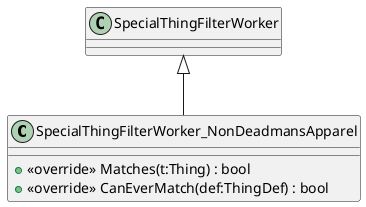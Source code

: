 @startuml
class SpecialThingFilterWorker_NonDeadmansApparel {
    + <<override>> Matches(t:Thing) : bool
    + <<override>> CanEverMatch(def:ThingDef) : bool
}
SpecialThingFilterWorker <|-- SpecialThingFilterWorker_NonDeadmansApparel
@enduml
